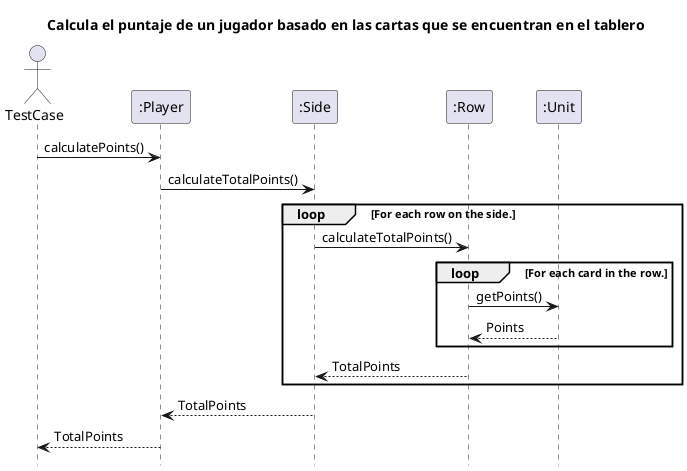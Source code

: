 @startuml

hide footbox
title Calcula el puntaje de un jugador basado en las cartas que se encuentran en el tablero

actor TestCase

participant ":Player" as player
participant ":Side" as side
participant ":Row" as row
participant ":Unit" as unit

TestCase -> player : calculatePoints()
player -> side : calculateTotalPoints()

loop For each row on the side.
    side -> row : calculateTotalPoints()

    loop For each card in the row.
        row -> unit : getPoints()
        unit --> row : Points
    end

    row --> side : TotalPoints
end

side --> player : TotalPoints
player --> TestCase : TotalPoints

@enduml